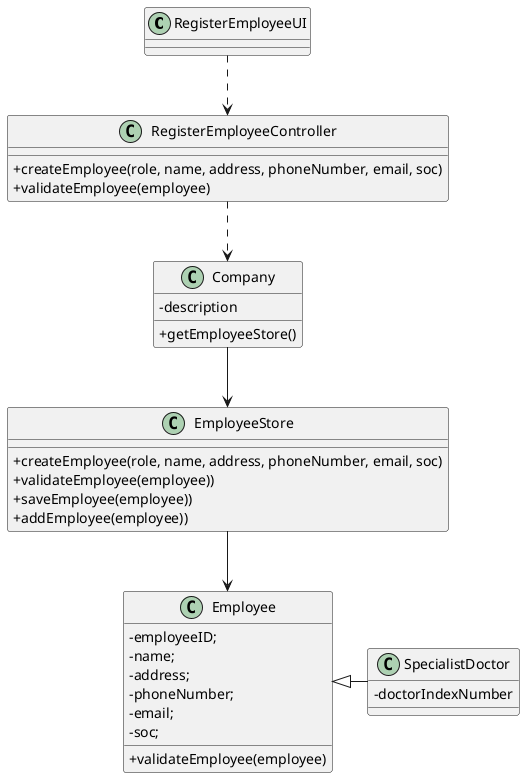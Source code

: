 @startuml
skinparam classAttributeIconSize 0

class RegisterEmployeeUI
{
}

class RegisterEmployeeController
{
    +createEmployee(role, name, address, phoneNumber, email, soc)
    +validateEmployee(employee)
}

class Employee
{
	-employeeID;
	-name;
	-address;
	-phoneNumber;
	-email;
	-soc;
    +validateEmployee(employee)
}

class Company{
    -description
    +getEmployeeStore()
}

class EmployeeStore{
    +createEmployee(role, name, address, phoneNumber, email, soc)
    +validateEmployee(employee))
    +saveEmployee(employee))
    +addEmployee(employee))
}

class SpecialistDoctor{
    -doctorIndexNumber
}

RegisterEmployeeUI ..> RegisterEmployeeController
RegisterEmployeeController ..> Company
Company --> EmployeeStore
EmployeeStore --> Employee
SpecialistDoctor -left-|> Employee

@enduml
